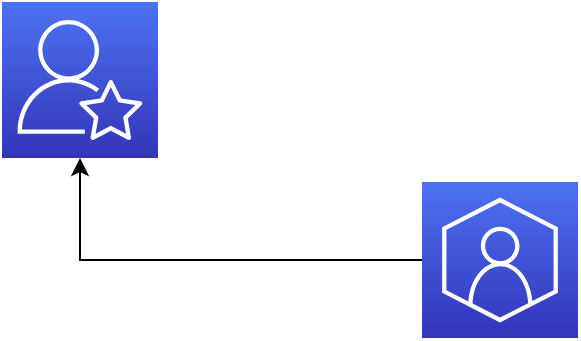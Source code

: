 <mxfile version="12.7.9" type="github"><diagram id="jZ2G-QOntHUr7otajjsI" name="Page-1"><mxGraphModel dx="1114" dy="513" grid="1" gridSize="10" guides="1" tooltips="1" connect="1" arrows="1" fold="1" page="1" pageScale="1" pageWidth="827" pageHeight="1169" math="0" shadow="0"><root><mxCell id="0"/><mxCell id="1" parent="0"/><mxCell id="XouwQyF77gwLUmarKD2o-1" value="" style="outlineConnect=0;fontColor=#232F3E;gradientColor=#4D72F3;gradientDirection=north;fillColor=#3334B9;strokeColor=#ffffff;dashed=0;verticalLabelPosition=bottom;verticalAlign=top;align=center;html=1;fontSize=12;fontStyle=0;aspect=fixed;shape=mxgraph.aws4.resourceIcon;resIcon=mxgraph.aws4.professional_services;" parent="1" vertex="1"><mxGeometry x="90" y="130" width="78" height="78" as="geometry"/></mxCell><mxCell id="XouwQyF77gwLUmarKD2o-3" style="edgeStyle=orthogonalEdgeStyle;rounded=0;orthogonalLoop=1;jettySize=auto;html=1;" parent="1" source="XouwQyF77gwLUmarKD2o-2" target="XouwQyF77gwLUmarKD2o-1" edge="1"><mxGeometry relative="1" as="geometry"/></mxCell><mxCell id="XouwQyF77gwLUmarKD2o-2" value="" style="outlineConnect=0;fontColor=#232F3E;gradientColor=#4D72F3;gradientDirection=north;fillColor=#3334B9;strokeColor=#ffffff;dashed=0;verticalLabelPosition=bottom;verticalAlign=top;align=center;html=1;fontSize=12;fontStyle=0;aspect=fixed;shape=mxgraph.aws4.resourceIcon;resIcon=mxgraph.aws4.customer_enablement;" parent="1" vertex="1"><mxGeometry x="300" y="220" width="78" height="78" as="geometry"/></mxCell></root></mxGraphModel></diagram></mxfile>